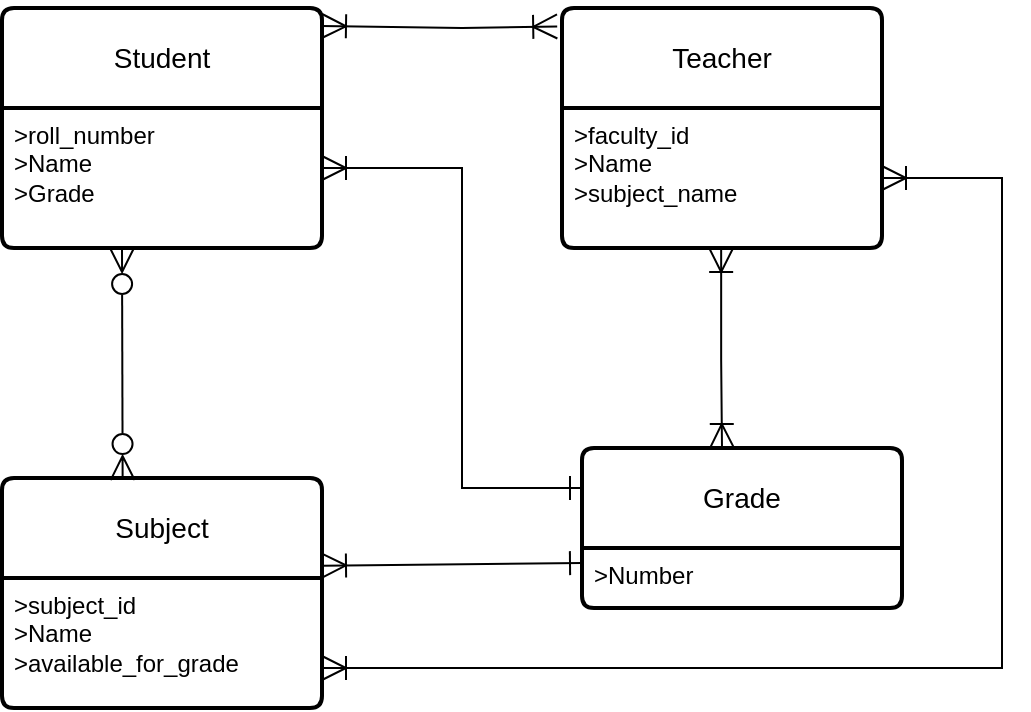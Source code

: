 <mxfile version="21.7.2" type="github">
  <diagram id="R2lEEEUBdFMjLlhIrx00" name="Page-1">
    <mxGraphModel dx="1900" dy="566" grid="1" gridSize="10" guides="1" tooltips="1" connect="1" arrows="1" fold="1" page="1" pageScale="1" pageWidth="850" pageHeight="1100" math="0" shadow="0" extFonts="Permanent Marker^https://fonts.googleapis.com/css?family=Permanent+Marker">
      <root>
        <mxCell id="0" />
        <mxCell id="1" parent="0" />
        <mxCell id="JUi6GdkK3vh07MAGe7yq-1" value="Student" style="swimlane;childLayout=stackLayout;horizontal=1;startSize=50;horizontalStack=0;rounded=1;fontSize=14;fontStyle=0;strokeWidth=2;resizeParent=0;resizeLast=1;shadow=0;dashed=0;align=center;arcSize=4;whiteSpace=wrap;html=1;" vertex="1" parent="1">
          <mxGeometry x="-60" y="140" width="160" height="120" as="geometry" />
        </mxCell>
        <mxCell id="JUi6GdkK3vh07MAGe7yq-2" value="&amp;gt;roll_number&lt;br&gt;&amp;gt;Name&lt;br&gt;&amp;gt;Grade" style="align=left;strokeColor=none;fillColor=none;spacingLeft=4;fontSize=12;verticalAlign=top;resizable=0;rotatable=0;part=1;html=1;" vertex="1" parent="JUi6GdkK3vh07MAGe7yq-1">
          <mxGeometry y="50" width="160" height="70" as="geometry" />
        </mxCell>
        <mxCell id="JUi6GdkK3vh07MAGe7yq-3" value="Teacher" style="swimlane;childLayout=stackLayout;horizontal=1;startSize=50;horizontalStack=0;rounded=1;fontSize=14;fontStyle=0;strokeWidth=2;resizeParent=0;resizeLast=1;shadow=0;dashed=0;align=center;arcSize=4;whiteSpace=wrap;html=1;" vertex="1" parent="1">
          <mxGeometry x="220" y="140" width="160" height="120" as="geometry" />
        </mxCell>
        <mxCell id="JUi6GdkK3vh07MAGe7yq-4" value="&amp;gt;faculty_id&lt;br&gt;&amp;gt;Name&lt;br&gt;&amp;gt;subject_name" style="align=left;strokeColor=none;fillColor=none;spacingLeft=4;fontSize=12;verticalAlign=top;resizable=0;rotatable=0;part=1;html=1;" vertex="1" parent="JUi6GdkK3vh07MAGe7yq-3">
          <mxGeometry y="50" width="160" height="70" as="geometry" />
        </mxCell>
        <mxCell id="JUi6GdkK3vh07MAGe7yq-5" value="Subject" style="swimlane;childLayout=stackLayout;horizontal=1;startSize=50;horizontalStack=0;rounded=1;fontSize=14;fontStyle=0;strokeWidth=2;resizeParent=0;resizeLast=1;shadow=0;dashed=0;align=center;arcSize=4;whiteSpace=wrap;html=1;" vertex="1" parent="1">
          <mxGeometry x="-60" y="375" width="160" height="115" as="geometry" />
        </mxCell>
        <mxCell id="JUi6GdkK3vh07MAGe7yq-6" value="&amp;gt;subject_id&lt;br&gt;&amp;gt;Name&lt;br&gt;&amp;gt;available_for_grade" style="align=left;strokeColor=none;fillColor=none;spacingLeft=4;fontSize=12;verticalAlign=top;resizable=0;rotatable=0;part=1;html=1;" vertex="1" parent="JUi6GdkK3vh07MAGe7yq-5">
          <mxGeometry y="50" width="160" height="65" as="geometry" />
        </mxCell>
        <mxCell id="JUi6GdkK3vh07MAGe7yq-7" value="Grade" style="swimlane;childLayout=stackLayout;horizontal=1;startSize=50;horizontalStack=0;rounded=1;fontSize=14;fontStyle=0;strokeWidth=2;resizeParent=0;resizeLast=1;shadow=0;dashed=0;align=center;arcSize=4;whiteSpace=wrap;html=1;" vertex="1" parent="1">
          <mxGeometry x="230" y="360" width="160" height="80" as="geometry" />
        </mxCell>
        <mxCell id="JUi6GdkK3vh07MAGe7yq-8" value="&amp;gt;Number" style="align=left;strokeColor=none;fillColor=none;spacingLeft=4;fontSize=12;verticalAlign=top;resizable=0;rotatable=0;part=1;html=1;" vertex="1" parent="JUi6GdkK3vh07MAGe7yq-7">
          <mxGeometry y="50" width="160" height="30" as="geometry" />
        </mxCell>
        <mxCell id="JUi6GdkK3vh07MAGe7yq-10" value="" style="fontSize=12;html=1;endArrow=ERzeroToMany;endFill=0;rounded=0;exitX=0.377;exitY=0.009;exitDx=0;exitDy=0;exitPerimeter=0;startArrow=ERzeroToMany;startFill=0;endSize=10;startSize=10;" edge="1" parent="1" source="JUi6GdkK3vh07MAGe7yq-5">
          <mxGeometry width="100" height="100" relative="1" as="geometry">
            <mxPoint x="-10" y="370" as="sourcePoint" />
            <mxPoint y="260" as="targetPoint" />
          </mxGeometry>
        </mxCell>
        <mxCell id="JUi6GdkK3vh07MAGe7yq-12" value="" style="fontSize=12;html=1;endArrow=ERoneToMany;endFill=0;rounded=0;startArrow=ERone;startFill=0;endSize=10;startSize=10;exitX=0;exitY=0.25;exitDx=0;exitDy=0;" edge="1" parent="1" source="JUi6GdkK3vh07MAGe7yq-7">
          <mxGeometry width="100" height="100" relative="1" as="geometry">
            <mxPoint x="170" y="420" as="sourcePoint" />
            <mxPoint x="100" y="220" as="targetPoint" />
            <Array as="points">
              <mxPoint x="170" y="380" />
              <mxPoint x="170" y="220" />
            </Array>
          </mxGeometry>
        </mxCell>
        <mxCell id="JUi6GdkK3vh07MAGe7yq-13" value="" style="fontSize=12;html=1;endArrow=ERoneToMany;endFill=0;rounded=0;startArrow=ERoneToMany;startFill=0;endSize=10;startSize=10;" edge="1" parent="1">
          <mxGeometry width="100" height="100" relative="1" as="geometry">
            <mxPoint x="300" y="360" as="sourcePoint" />
            <mxPoint x="299.58" y="260" as="targetPoint" />
            <Array as="points">
              <mxPoint x="299.58" y="316" />
            </Array>
          </mxGeometry>
        </mxCell>
        <mxCell id="JUi6GdkK3vh07MAGe7yq-14" value="" style="fontSize=12;html=1;endArrow=ERoneToMany;endFill=0;rounded=0;startArrow=ERoneToMany;startFill=0;endSize=10;startSize=10;entryX=1;entryY=0.5;entryDx=0;entryDy=0;" edge="1" parent="1" target="JUi6GdkK3vh07MAGe7yq-4">
          <mxGeometry width="100" height="100" relative="1" as="geometry">
            <mxPoint x="100" y="470" as="sourcePoint" />
            <mxPoint x="440" y="200" as="targetPoint" />
            <Array as="points">
              <mxPoint x="150" y="470" />
              <mxPoint x="440" y="470" />
              <mxPoint x="440" y="225" />
            </Array>
          </mxGeometry>
        </mxCell>
        <mxCell id="JUi6GdkK3vh07MAGe7yq-15" value="" style="fontSize=12;html=1;endArrow=ERoneToMany;endFill=0;rounded=0;startArrow=ERoneToMany;startFill=0;endSize=10;startSize=10;entryX=-0.015;entryY=0.077;entryDx=0;entryDy=0;entryPerimeter=0;" edge="1" parent="1" target="JUi6GdkK3vh07MAGe7yq-3">
          <mxGeometry width="100" height="100" relative="1" as="geometry">
            <mxPoint x="100" y="149" as="sourcePoint" />
            <mxPoint x="479.58" y="10" as="targetPoint" />
            <Array as="points">
              <mxPoint x="170" y="150" />
            </Array>
          </mxGeometry>
        </mxCell>
        <mxCell id="JUi6GdkK3vh07MAGe7yq-17" value="" style="fontSize=12;html=1;endArrow=ERone;endFill=0;rounded=0;exitX=1;exitY=0.381;exitDx=0;exitDy=0;exitPerimeter=0;startArrow=ERoneToMany;startFill=0;endSize=10;startSize=10;entryX=0;entryY=0.25;entryDx=0;entryDy=0;" edge="1" parent="1" source="JUi6GdkK3vh07MAGe7yq-5" target="JUi6GdkK3vh07MAGe7yq-8">
          <mxGeometry width="100" height="100" relative="1" as="geometry">
            <mxPoint x="160" y="430" as="sourcePoint" />
            <mxPoint x="160" y="314" as="targetPoint" />
          </mxGeometry>
        </mxCell>
      </root>
    </mxGraphModel>
  </diagram>
</mxfile>
